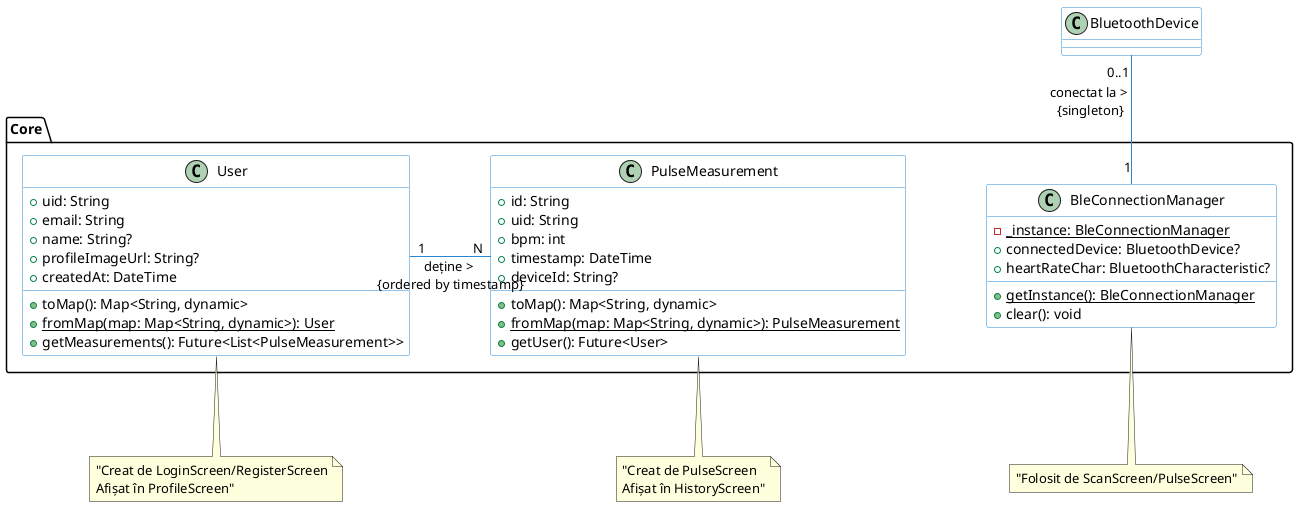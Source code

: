 @startuml ROZvita Health - Core Diagram

' Configurare layout
skinparam linetype ortho
skinparam nodesep 80
skinparam ranksep 100

skinparam class {
    BackgroundColor White
    ArrowColor #2688d4
    BorderColor #2688d4
}

package "Core" {
    class User {
        + uid: String
        + email: String
        + name: String?
        + profileImageUrl: String?
        + createdAt: DateTime
        + toMap(): Map<String, dynamic>
        + {static} fromMap(map: Map<String, dynamic>): User
        + getMeasurements(): Future<List<PulseMeasurement>>
    }

    class PulseMeasurement {
        + id: String
        + uid: String
        + bpm: int
        + timestamp: DateTime
        + deviceId: String?
        + toMap(): Map<String, dynamic>
        + {static} fromMap(map: Map<String, dynamic>): PulseMeasurement
        + getUser(): Future<User>
    }

    class BleConnectionManager {
        - {static} _instance: BleConnectionManager
        + connectedDevice: BluetoothDevice?
        + heartRateChar: BluetoothCharacteristic?
        + {static} getInstance(): BleConnectionManager
        + clear(): void
    }
}

' Relații Core
User "1" -right- "N" PulseMeasurement : "deține > \n{ordered by timestamp}"
BleConnectionManager "1" -up- "0..1" BluetoothDevice : "conectat la > \n{singleton}"

' Relații cu alte module (externe)
note bottom of User : "Creat de LoginScreen/RegisterScreen\nAfișat în ProfileScreen"
note bottom of PulseMeasurement : "Creat de PulseScreen\nAfișat în HistoryScreen"
note bottom of BleConnectionManager : "Folosit de ScanScreen/PulseScreen"

@enduml
